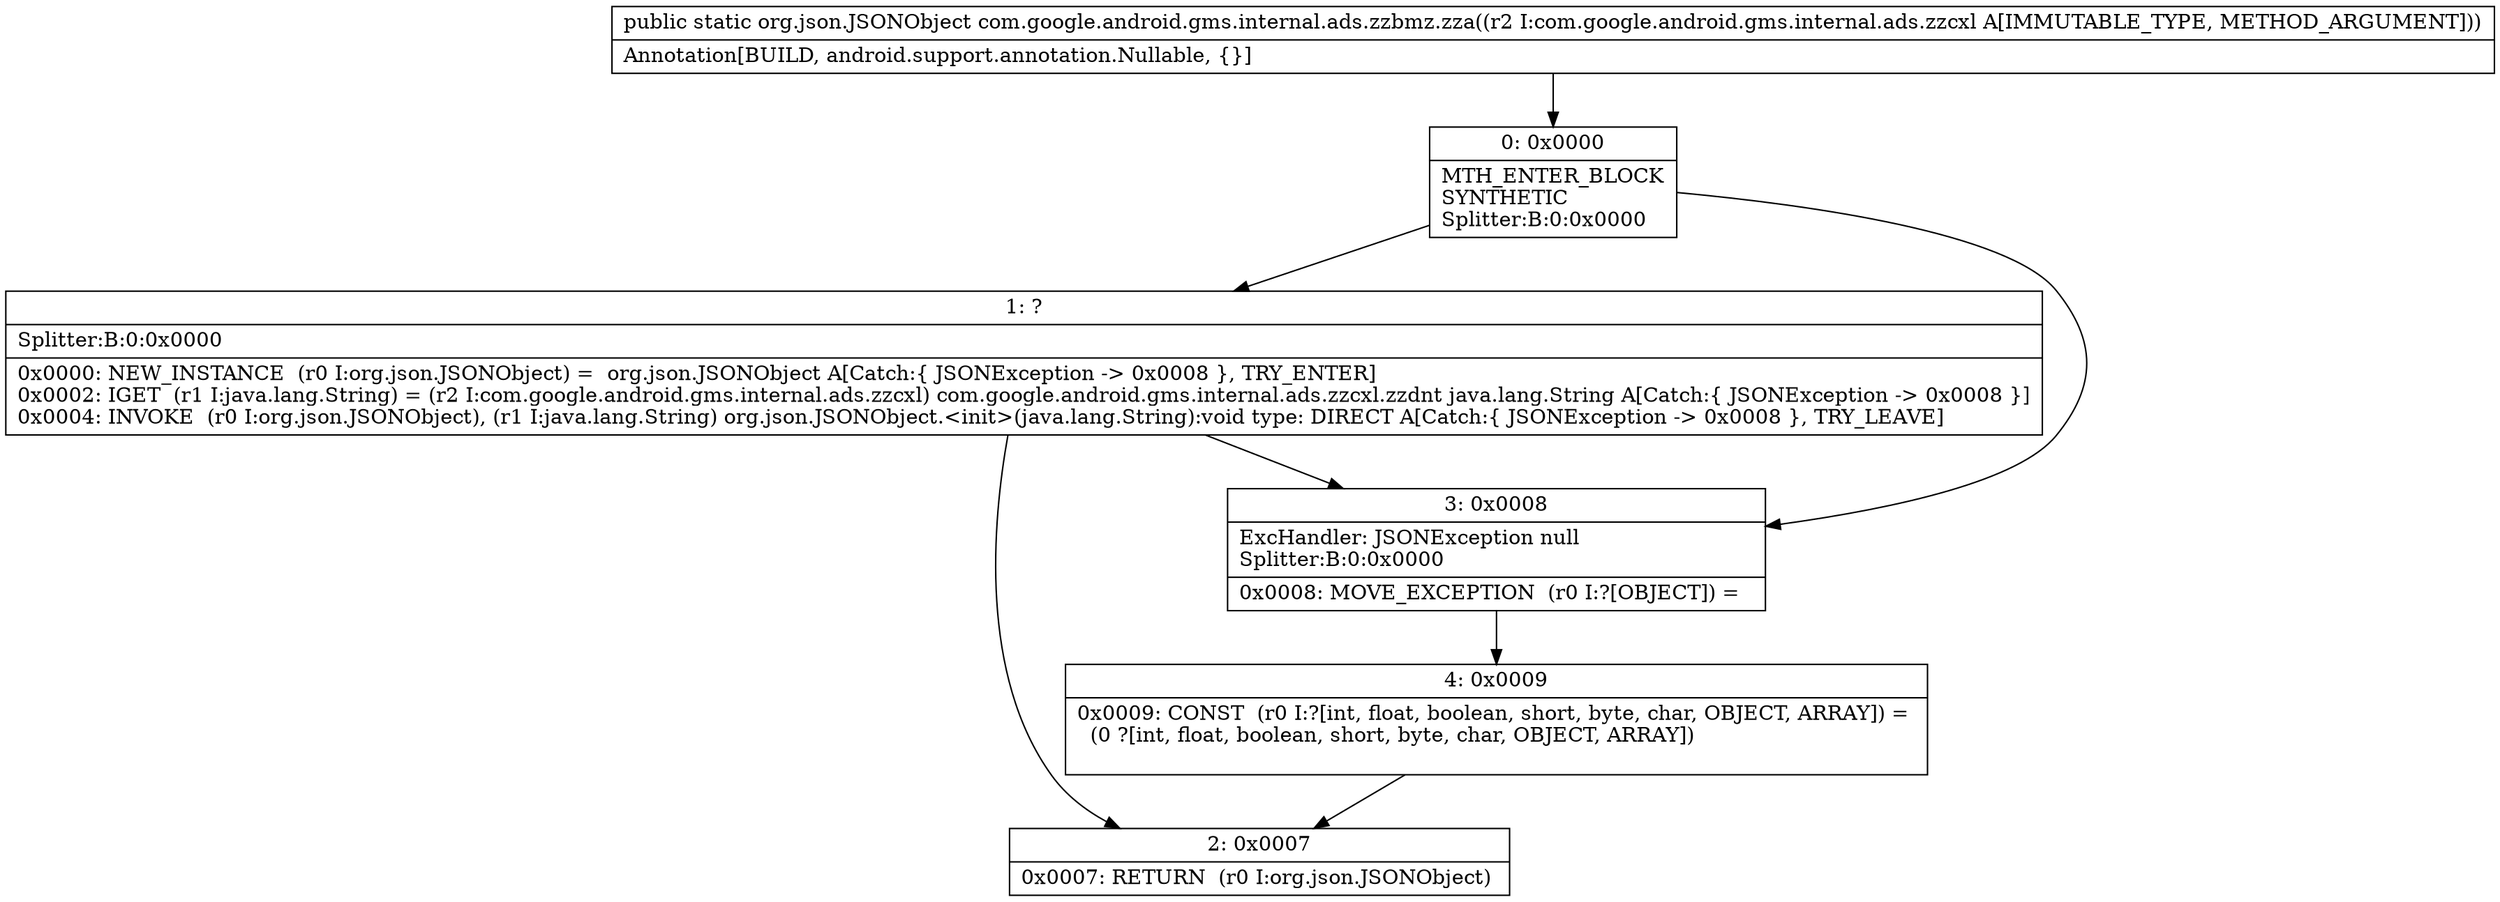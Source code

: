 digraph "CFG forcom.google.android.gms.internal.ads.zzbmz.zza(Lcom\/google\/android\/gms\/internal\/ads\/zzcxl;)Lorg\/json\/JSONObject;" {
Node_0 [shape=record,label="{0\:\ 0x0000|MTH_ENTER_BLOCK\lSYNTHETIC\lSplitter:B:0:0x0000\l}"];
Node_1 [shape=record,label="{1\:\ ?|Splitter:B:0:0x0000\l|0x0000: NEW_INSTANCE  (r0 I:org.json.JSONObject) =  org.json.JSONObject A[Catch:\{ JSONException \-\> 0x0008 \}, TRY_ENTER]\l0x0002: IGET  (r1 I:java.lang.String) = (r2 I:com.google.android.gms.internal.ads.zzcxl) com.google.android.gms.internal.ads.zzcxl.zzdnt java.lang.String A[Catch:\{ JSONException \-\> 0x0008 \}]\l0x0004: INVOKE  (r0 I:org.json.JSONObject), (r1 I:java.lang.String) org.json.JSONObject.\<init\>(java.lang.String):void type: DIRECT A[Catch:\{ JSONException \-\> 0x0008 \}, TRY_LEAVE]\l}"];
Node_2 [shape=record,label="{2\:\ 0x0007|0x0007: RETURN  (r0 I:org.json.JSONObject) \l}"];
Node_3 [shape=record,label="{3\:\ 0x0008|ExcHandler: JSONException null\lSplitter:B:0:0x0000\l|0x0008: MOVE_EXCEPTION  (r0 I:?[OBJECT]) =  \l}"];
Node_4 [shape=record,label="{4\:\ 0x0009|0x0009: CONST  (r0 I:?[int, float, boolean, short, byte, char, OBJECT, ARRAY]) = \l  (0 ?[int, float, boolean, short, byte, char, OBJECT, ARRAY])\l \l}"];
MethodNode[shape=record,label="{public static org.json.JSONObject com.google.android.gms.internal.ads.zzbmz.zza((r2 I:com.google.android.gms.internal.ads.zzcxl A[IMMUTABLE_TYPE, METHOD_ARGUMENT]))  | Annotation[BUILD, android.support.annotation.Nullable, \{\}]\l}"];
MethodNode -> Node_0;
Node_0 -> Node_1;
Node_0 -> Node_3;
Node_1 -> Node_2;
Node_1 -> Node_3;
Node_3 -> Node_4;
Node_4 -> Node_2;
}

